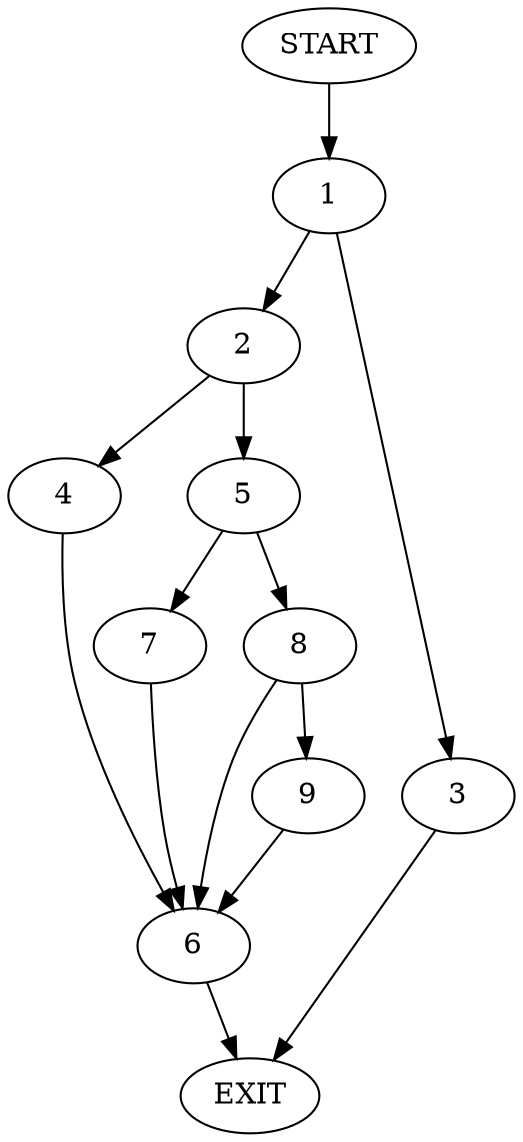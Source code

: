 digraph {
0 [label="START"]
10 [label="EXIT"]
0 -> 1
1 -> 2
1 -> 3
2 -> 4
2 -> 5
3 -> 10
4 -> 6
5 -> 7
5 -> 8
6 -> 10
8 -> 9
8 -> 6
7 -> 6
9 -> 6
}
